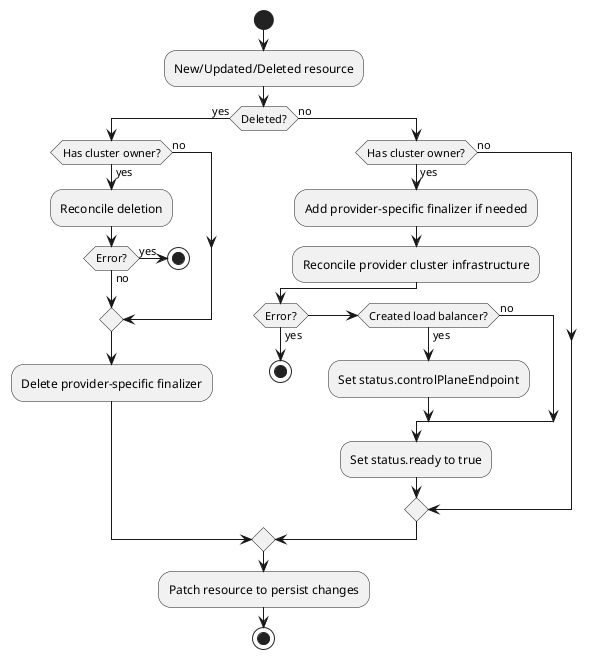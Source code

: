 @startuml

start

:New/Updated/Deleted resource;

if (Deleted?) then (yes)
    if (Has cluster owner?) then (yes)
        :Reconcile deletion;
        if (Error?) then (yes)
            stop
        else (no)
        endif
    else (no)
    endif
    :Delete provider-specific finalizer;
else (no)
    if (Has cluster owner?) then (yes)
        :Add provider-specific finalizer if needed;
        :Reconcile provider cluster infrastructure;
        if (Error?) then (yes)
            stop
        elseif (Created load balancer?) then (yes)
            :Set status.controlPlaneEndpoint;
        else (no)
        endif
        :Set status.ready to true;
    else (no)
    endif
endif
:Patch resource to persist changes;
stop

@enduml
